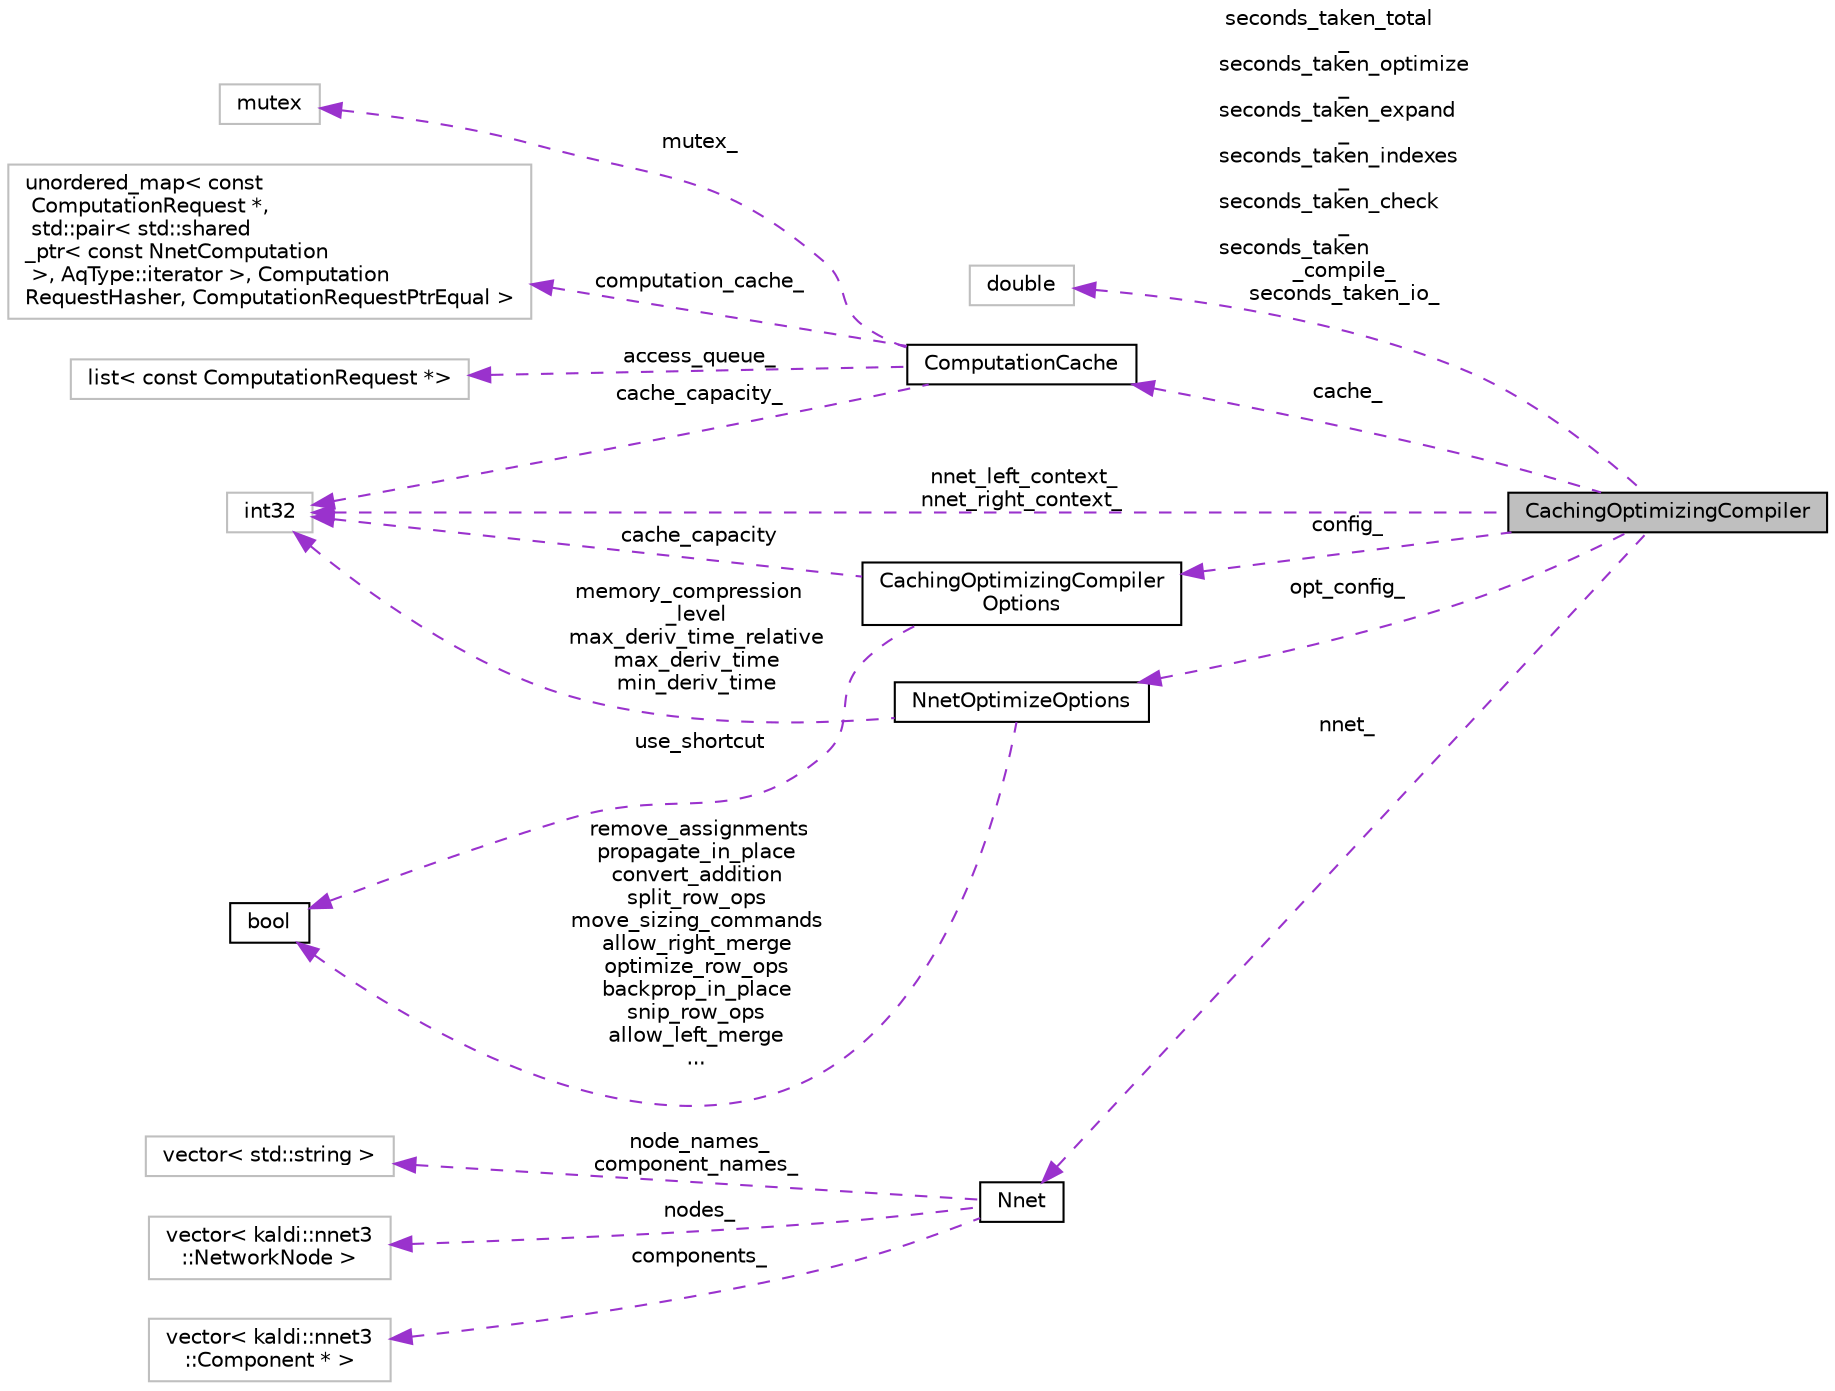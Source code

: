 digraph "CachingOptimizingCompiler"
{
  edge [fontname="Helvetica",fontsize="10",labelfontname="Helvetica",labelfontsize="10"];
  node [fontname="Helvetica",fontsize="10",shape=record];
  rankdir="LR";
  Node1 [label="CachingOptimizingCompiler",height=0.2,width=0.4,color="black", fillcolor="grey75", style="filled", fontcolor="black"];
  Node2 -> Node1 [dir="back",color="darkorchid3",fontsize="10",style="dashed",label=" seconds_taken_total\l_\nseconds_taken_optimize\l_\nseconds_taken_expand\l_\nseconds_taken_indexes\l_\nseconds_taken_check\l_\nseconds_taken\l_compile_\nseconds_taken_io_" ,fontname="Helvetica"];
  Node2 [label="double",height=0.2,width=0.4,color="grey75", fillcolor="white", style="filled"];
  Node3 -> Node1 [dir="back",color="darkorchid3",fontsize="10",style="dashed",label=" cache_" ,fontname="Helvetica"];
  Node3 [label="ComputationCache",height=0.2,width=0.4,color="black", fillcolor="white", style="filled",URL="$classkaldi_1_1nnet3_1_1ComputationCache.html",tooltip="Class ComputationCache is used inside class CachingOptimizingCompiler to cache previously computed co..."];
  Node4 -> Node3 [dir="back",color="darkorchid3",fontsize="10",style="dashed",label=" mutex_" ,fontname="Helvetica"];
  Node4 [label="mutex",height=0.2,width=0.4,color="grey75", fillcolor="white", style="filled"];
  Node5 -> Node3 [dir="back",color="darkorchid3",fontsize="10",style="dashed",label=" computation_cache_" ,fontname="Helvetica"];
  Node5 [label="unordered_map\< const\l ComputationRequest *,\l std::pair\< std::shared\l_ptr\< const NnetComputation\l \>, AqType::iterator \>, Computation\lRequestHasher, ComputationRequestPtrEqual \>",height=0.2,width=0.4,color="grey75", fillcolor="white", style="filled"];
  Node6 -> Node3 [dir="back",color="darkorchid3",fontsize="10",style="dashed",label=" access_queue_" ,fontname="Helvetica"];
  Node6 [label="list\< const ComputationRequest *\>",height=0.2,width=0.4,color="grey75", fillcolor="white", style="filled"];
  Node7 -> Node3 [dir="back",color="darkorchid3",fontsize="10",style="dashed",label=" cache_capacity_" ,fontname="Helvetica"];
  Node7 [label="int32",height=0.2,width=0.4,color="grey75", fillcolor="white", style="filled"];
  Node8 -> Node1 [dir="back",color="darkorchid3",fontsize="10",style="dashed",label=" config_" ,fontname="Helvetica"];
  Node8 [label="CachingOptimizingCompiler\lOptions",height=0.2,width=0.4,color="black", fillcolor="white", style="filled",URL="$structkaldi_1_1nnet3_1_1CachingOptimizingCompilerOptions.html"];
  Node9 -> Node8 [dir="back",color="darkorchid3",fontsize="10",style="dashed",label=" use_shortcut" ,fontname="Helvetica"];
  Node9 [label="bool",height=0.2,width=0.4,color="black", fillcolor="white", style="filled",URL="$classbool.html"];
  Node7 -> Node8 [dir="back",color="darkorchid3",fontsize="10",style="dashed",label=" cache_capacity" ,fontname="Helvetica"];
  Node10 -> Node1 [dir="back",color="darkorchid3",fontsize="10",style="dashed",label=" opt_config_" ,fontname="Helvetica"];
  Node10 [label="NnetOptimizeOptions",height=0.2,width=0.4,color="black", fillcolor="white", style="filled",URL="$structkaldi_1_1nnet3_1_1NnetOptimizeOptions.html"];
  Node9 -> Node10 [dir="back",color="darkorchid3",fontsize="10",style="dashed",label=" remove_assignments\npropagate_in_place\nconvert_addition\nsplit_row_ops\nmove_sizing_commands\nallow_right_merge\noptimize_row_ops\nbackprop_in_place\nsnip_row_ops\nallow_left_merge\n..." ,fontname="Helvetica"];
  Node7 -> Node10 [dir="back",color="darkorchid3",fontsize="10",style="dashed",label=" memory_compression\l_level\nmax_deriv_time_relative\nmax_deriv_time\nmin_deriv_time" ,fontname="Helvetica"];
  Node11 -> Node1 [dir="back",color="darkorchid3",fontsize="10",style="dashed",label=" nnet_" ,fontname="Helvetica"];
  Node11 [label="Nnet",height=0.2,width=0.4,color="black", fillcolor="white", style="filled",URL="$classkaldi_1_1nnet3_1_1Nnet.html"];
  Node12 -> Node11 [dir="back",color="darkorchid3",fontsize="10",style="dashed",label=" node_names_\ncomponent_names_" ,fontname="Helvetica"];
  Node12 [label="vector\< std::string \>",height=0.2,width=0.4,color="grey75", fillcolor="white", style="filled"];
  Node13 -> Node11 [dir="back",color="darkorchid3",fontsize="10",style="dashed",label=" nodes_" ,fontname="Helvetica"];
  Node13 [label="vector\< kaldi::nnet3\l::NetworkNode \>",height=0.2,width=0.4,color="grey75", fillcolor="white", style="filled"];
  Node14 -> Node11 [dir="back",color="darkorchid3",fontsize="10",style="dashed",label=" components_" ,fontname="Helvetica"];
  Node14 [label="vector\< kaldi::nnet3\l::Component * \>",height=0.2,width=0.4,color="grey75", fillcolor="white", style="filled"];
  Node7 -> Node1 [dir="back",color="darkorchid3",fontsize="10",style="dashed",label=" nnet_left_context_\nnnet_right_context_" ,fontname="Helvetica"];
}
